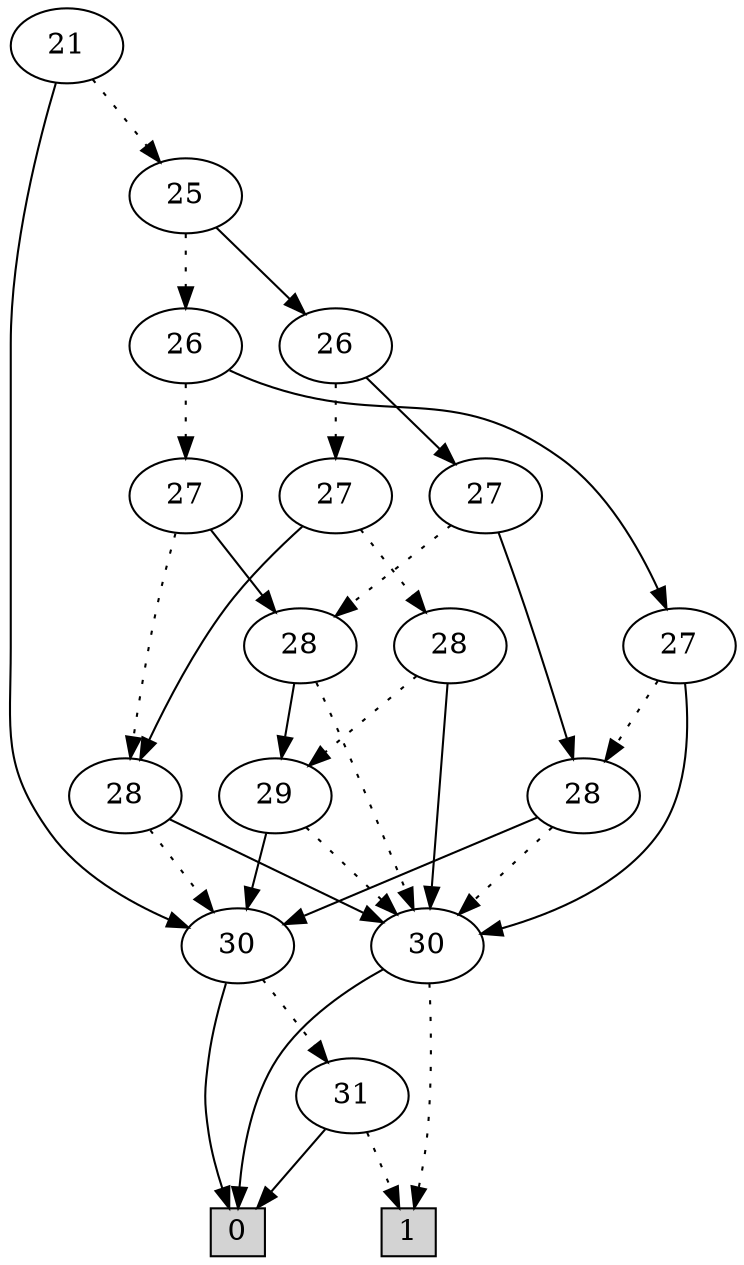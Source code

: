 digraph G {
0 [shape=box, label="0", style=filled, shape=box, height=0.3, width=0.3];
1 [shape=box, label="1", style=filled, shape=box, height=0.3, width=0.3];
45947 [label="21"];
45947 -> 45946 [style=dotted];
45947 -> 45631 [style=filled];
45946 [label="25"];
45946 -> 45941 [style=dotted];
45946 -> 45945 [style=filled];
45941 [label="26"];
45941 -> 45938 [style=dotted];
45941 -> 45940 [style=filled];
45938 [label="27"];
45938 -> 45935 [style=dotted];
45938 -> 45937 [style=filled];
45935 [label="28"];
45935 -> 45631 [style=dotted];
45935 -> 63 [style=filled];
45631 [label="30"];
45631 -> 65 [style=dotted];
45631 -> 0 [style=filled];
65 [label="31"];
65 -> 1 [style=dotted];
65 -> 0 [style=filled];
63 [label="30"];
63 -> 1 [style=dotted];
63 -> 0 [style=filled];
45937 [label="28"];
45937 -> 63 [style=dotted];
45937 -> 45936 [style=filled];
45936 [label="29"];
45936 -> 63 [style=dotted];
45936 -> 45631 [style=filled];
45940 [label="27"];
45940 -> 45939 [style=dotted];
45940 -> 63 [style=filled];
45939 [label="28"];
45939 -> 63 [style=dotted];
45939 -> 45631 [style=filled];
45945 [label="26"];
45945 -> 45943 [style=dotted];
45945 -> 45944 [style=filled];
45943 [label="27"];
45943 -> 45942 [style=dotted];
45943 -> 45935 [style=filled];
45942 [label="28"];
45942 -> 45936 [style=dotted];
45942 -> 63 [style=filled];
45944 [label="27"];
45944 -> 45937 [style=dotted];
45944 -> 45939 [style=filled];
}
